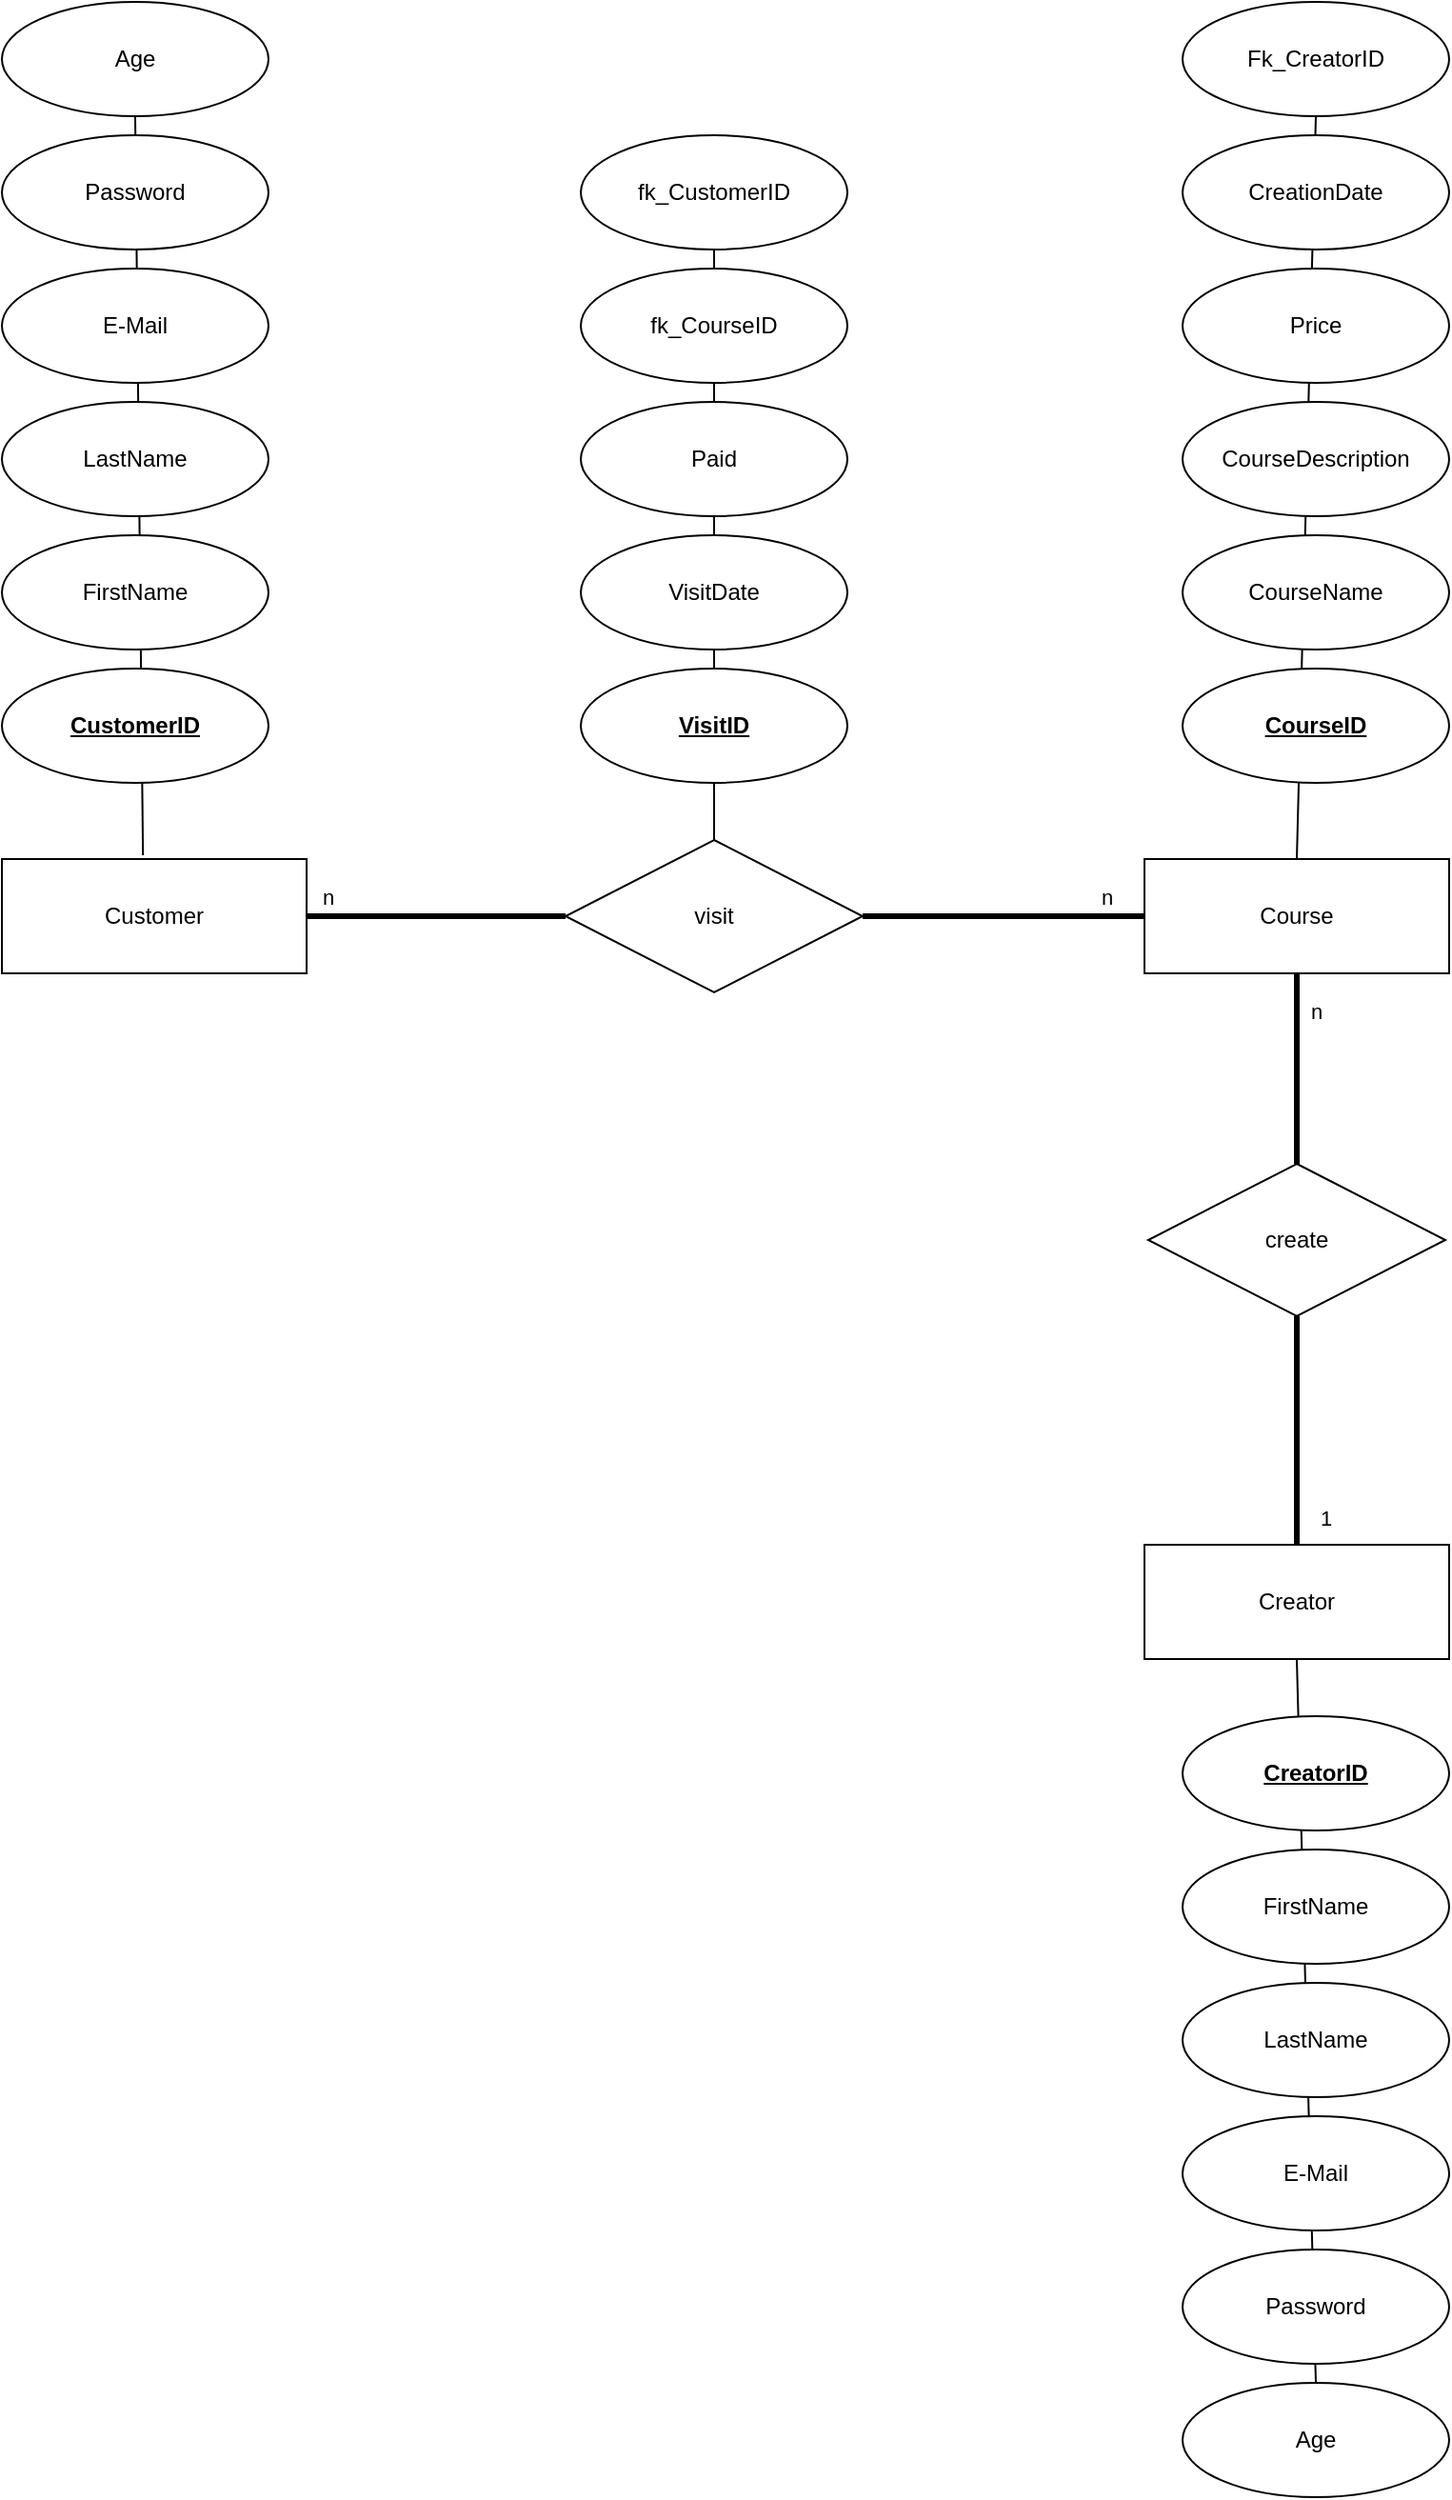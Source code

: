 <mxfile version="20.6.2" type="device" pages="2"><diagram id="PWI6l8nwS9105lXkauPy" name="ER-Diagramm"><mxGraphModel dx="1536" dy="2061" grid="1" gridSize="10" guides="1" tooltips="1" connect="1" arrows="1" fold="1" page="1" pageScale="1" pageWidth="827" pageHeight="1169" math="0" shadow="0"><root><mxCell id="0"/><mxCell id="1" parent="0"/><mxCell id="Kjw91XCCUvO9Yb36omwK-5" value="Customer" style="rounded=0;whiteSpace=wrap;html=1;" parent="1" vertex="1"><mxGeometry x="40" y="80" width="160" height="60" as="geometry"/></mxCell><mxCell id="Kjw91XCCUvO9Yb36omwK-6" value="Course" style="rounded=0;whiteSpace=wrap;html=1;" parent="1" vertex="1"><mxGeometry x="640" y="80" width="160" height="60" as="geometry"/></mxCell><mxCell id="Kjw91XCCUvO9Yb36omwK-9" value="visit" style="rhombus;whiteSpace=wrap;html=1;" parent="1" vertex="1"><mxGeometry x="336" y="70" width="156" height="80" as="geometry"/></mxCell><mxCell id="Kjw91XCCUvO9Yb36omwK-12" value="" style="endArrow=none;html=1;rounded=0;strokeColor=default;exitX=1;exitY=0.5;exitDx=0;exitDy=0;entryX=0;entryY=0.5;entryDx=0;entryDy=0;strokeWidth=3;" parent="1" source="Kjw91XCCUvO9Yb36omwK-5" target="Kjw91XCCUvO9Yb36omwK-9" edge="1"><mxGeometry width="50" height="50" relative="1" as="geometry"><mxPoint x="230" y="220" as="sourcePoint"/><mxPoint x="280" y="170" as="targetPoint"/></mxGeometry></mxCell><mxCell id="Kjw91XCCUvO9Yb36omwK-15" value="n" style="edgeLabel;html=1;align=center;verticalAlign=middle;resizable=0;points=[];" parent="Kjw91XCCUvO9Yb36omwK-12" vertex="1" connectable="0"><mxGeometry x="-0.26" y="-1" relative="1" as="geometry"><mxPoint x="-40" y="-11" as="offset"/></mxGeometry></mxCell><mxCell id="Kjw91XCCUvO9Yb36omwK-13" value="" style="endArrow=none;html=1;rounded=0;strokeColor=default;exitX=1;exitY=0.5;exitDx=0;exitDy=0;strokeWidth=3;" parent="1" source="Kjw91XCCUvO9Yb36omwK-9" target="Kjw91XCCUvO9Yb36omwK-6" edge="1"><mxGeometry width="50" height="50" relative="1" as="geometry"><mxPoint x="556" y="109.5" as="sourcePoint"/><mxPoint x="756" y="109.5" as="targetPoint"/></mxGeometry></mxCell><mxCell id="Kjw91XCCUvO9Yb36omwK-17" value="n" style="edgeLabel;html=1;align=center;verticalAlign=middle;resizable=0;points=[];" parent="Kjw91XCCUvO9Yb36omwK-13" vertex="1" connectable="0"><mxGeometry x="-0.167" y="-5" relative="1" as="geometry"><mxPoint x="66" y="-15" as="offset"/></mxGeometry></mxCell><mxCell id="Kjw91XCCUvO9Yb36omwK-18" value="Creator" style="rounded=0;whiteSpace=wrap;html=1;" parent="1" vertex="1"><mxGeometry x="640" y="440" width="160" height="60" as="geometry"/></mxCell><mxCell id="Kjw91XCCUvO9Yb36omwK-19" value="create" style="rhombus;whiteSpace=wrap;html=1;" parent="1" vertex="1"><mxGeometry x="642" y="240" width="156" height="80" as="geometry"/></mxCell><mxCell id="Kjw91XCCUvO9Yb36omwK-20" value="" style="endArrow=none;html=1;rounded=0;strokeColor=default;strokeWidth=3;entryX=0.5;entryY=1;entryDx=0;entryDy=0;exitX=0.5;exitY=0;exitDx=0;exitDy=0;" parent="1" source="Kjw91XCCUvO9Yb36omwK-19" target="Kjw91XCCUvO9Yb36omwK-6" edge="1"><mxGeometry width="50" height="50" relative="1" as="geometry"><mxPoint x="580" y="480" as="sourcePoint"/><mxPoint x="630" y="430" as="targetPoint"/></mxGeometry></mxCell><mxCell id="Kjw91XCCUvO9Yb36omwK-22" value="n" style="edgeLabel;html=1;align=center;verticalAlign=middle;resizable=0;points=[];" parent="Kjw91XCCUvO9Yb36omwK-20" vertex="1" connectable="0"><mxGeometry x="0.343" y="-3" relative="1" as="geometry"><mxPoint x="7" y="-13" as="offset"/></mxGeometry></mxCell><mxCell id="Kjw91XCCUvO9Yb36omwK-23" value="1" style="edgeLabel;html=1;align=center;verticalAlign=middle;resizable=0;points=[];" parent="1" vertex="1" connectable="0"><mxGeometry x="750" y="230" as="geometry"><mxPoint x="-15" y="196" as="offset"/></mxGeometry></mxCell><mxCell id="Kjw91XCCUvO9Yb36omwK-25" value="" style="endArrow=none;html=1;rounded=0;strokeColor=default;strokeWidth=3;entryX=0.5;entryY=1;entryDx=0;entryDy=0;exitX=0.5;exitY=0;exitDx=0;exitDy=0;" parent="1" source="Kjw91XCCUvO9Yb36omwK-18" target="Kjw91XCCUvO9Yb36omwK-19" edge="1"><mxGeometry width="50" height="50" relative="1" as="geometry"><mxPoint x="580" y="480" as="sourcePoint"/><mxPoint x="630" y="430" as="targetPoint"/></mxGeometry></mxCell><mxCell id="Kjw91XCCUvO9Yb36omwK-44" value="Age" style="ellipse;whiteSpace=wrap;html=1;" parent="1" vertex="1"><mxGeometry x="40" y="-370" width="140" height="60" as="geometry"/></mxCell><mxCell id="Kjw91XCCUvO9Yb36omwK-45" value="Age" style="ellipse;whiteSpace=wrap;html=1;" parent="1" vertex="1"><mxGeometry x="660" y="880" width="140" height="60" as="geometry"/></mxCell><mxCell id="Kjw91XCCUvO9Yb36omwK-51" value="Fk_CreatorID" style="ellipse;whiteSpace=wrap;html=1;" parent="1" vertex="1"><mxGeometry x="660" y="-370" width="140" height="60" as="geometry"/></mxCell><mxCell id="3KoEV8NAXA83KDfWRNDb-3" value="fk_CustomerID" style="ellipse;whiteSpace=wrap;html=1;" parent="1" vertex="1"><mxGeometry x="344" y="-300" width="140" height="60" as="geometry"/></mxCell><mxCell id="3KoEV8NAXA83KDfWRNDb-6" value="" style="endArrow=none;html=1;rounded=0;exitX=0.5;exitY=0;exitDx=0;exitDy=0;entryX=0.5;entryY=1;entryDx=0;entryDy=0;" parent="1" source="Kjw91XCCUvO9Yb36omwK-9" target="3KoEV8NAXA83KDfWRNDb-3" edge="1"><mxGeometry width="50" height="50" relative="1" as="geometry"><mxPoint x="310" y="80" as="sourcePoint"/><mxPoint x="360" y="30" as="targetPoint"/></mxGeometry></mxCell><mxCell id="3KoEV8NAXA83KDfWRNDb-2" value="fk_CourseID" style="ellipse;whiteSpace=wrap;html=1;" parent="1" vertex="1"><mxGeometry x="344" y="-230" width="140" height="60" as="geometry"/></mxCell><mxCell id="3KoEV8NAXA83KDfWRNDb-5" value="VisitDate" style="ellipse;whiteSpace=wrap;html=1;" parent="1" vertex="1"><mxGeometry x="344" y="-90" width="140" height="60" as="geometry"/></mxCell><mxCell id="3KoEV8NAXA83KDfWRNDb-4" value="&lt;b&gt;&lt;u&gt;VisitID&lt;/u&gt;&lt;/b&gt;" style="ellipse;whiteSpace=wrap;html=1;" parent="1" vertex="1"><mxGeometry x="344" y="-20" width="140" height="60" as="geometry"/></mxCell><mxCell id="3KoEV8NAXA83KDfWRNDb-7" value="" style="endArrow=none;html=1;rounded=0;exitX=0.463;exitY=-0.033;exitDx=0;exitDy=0;exitPerimeter=0;entryX=0.5;entryY=1;entryDx=0;entryDy=0;" parent="1" source="Kjw91XCCUvO9Yb36omwK-5" target="Kjw91XCCUvO9Yb36omwK-44" edge="1"><mxGeometry width="50" height="50" relative="1" as="geometry"><mxPoint x="90" y="110" as="sourcePoint"/><mxPoint x="140" y="60" as="targetPoint"/></mxGeometry></mxCell><mxCell id="Kjw91XCCUvO9Yb36omwK-34" value="FirstName" style="ellipse;whiteSpace=wrap;html=1;" parent="1" vertex="1"><mxGeometry x="40" y="-90" width="140" height="60" as="geometry"/></mxCell><mxCell id="Kjw91XCCUvO9Yb36omwK-35" value="LastName" style="ellipse;whiteSpace=wrap;html=1;" parent="1" vertex="1"><mxGeometry x="40" y="-160" width="140" height="60" as="geometry"/></mxCell><mxCell id="Kjw91XCCUvO9Yb36omwK-36" value="E-Mail" style="ellipse;whiteSpace=wrap;html=1;" parent="1" vertex="1"><mxGeometry x="40" y="-230" width="140" height="60" as="geometry"/></mxCell><mxCell id="Kjw91XCCUvO9Yb36omwK-37" value="Password" style="ellipse;whiteSpace=wrap;html=1;" parent="1" vertex="1"><mxGeometry x="40" y="-300" width="140" height="60" as="geometry"/></mxCell><mxCell id="Kjw91XCCUvO9Yb36omwK-47" value="&lt;b&gt;&lt;u&gt;CustomerID&lt;/u&gt;&lt;/b&gt;" style="ellipse;whiteSpace=wrap;html=1;" parent="1" vertex="1"><mxGeometry x="40" y="-20" width="140" height="60" as="geometry"/></mxCell><mxCell id="3KoEV8NAXA83KDfWRNDb-8" value="" style="endArrow=none;html=1;rounded=0;exitX=0.5;exitY=0;exitDx=0;exitDy=0;entryX=0.5;entryY=1;entryDx=0;entryDy=0;" parent="1" source="Kjw91XCCUvO9Yb36omwK-6" target="Kjw91XCCUvO9Yb36omwK-51" edge="1"><mxGeometry width="50" height="50" relative="1" as="geometry"><mxPoint x="570" y="30" as="sourcePoint"/><mxPoint x="620" y="-20" as="targetPoint"/></mxGeometry></mxCell><mxCell id="Kjw91XCCUvO9Yb36omwK-48" value="&lt;b&gt;&lt;u&gt;CourseID&lt;/u&gt;&lt;/b&gt;" style="ellipse;whiteSpace=wrap;html=1;" parent="1" vertex="1"><mxGeometry x="660" y="-20" width="140" height="60" as="geometry"/></mxCell><mxCell id="Kjw91XCCUvO9Yb36omwK-49" value="CourseDescription" style="ellipse;whiteSpace=wrap;html=1;" parent="1" vertex="1"><mxGeometry x="660" y="-160" width="140" height="60" as="geometry"/></mxCell><mxCell id="Kjw91XCCUvO9Yb36omwK-50" value="Price" style="ellipse;whiteSpace=wrap;html=1;" parent="1" vertex="1"><mxGeometry x="660" y="-230" width="140" height="60" as="geometry"/></mxCell><mxCell id="Kjw91XCCUvO9Yb36omwK-52" value="CreationDate" style="ellipse;whiteSpace=wrap;html=1;" parent="1" vertex="1"><mxGeometry x="660" y="-300" width="140" height="60" as="geometry"/></mxCell><mxCell id="Kjw91XCCUvO9Yb36omwK-53" value="CourseName" style="ellipse;whiteSpace=wrap;html=1;" parent="1" vertex="1"><mxGeometry x="660" y="-90" width="140" height="60" as="geometry"/></mxCell><mxCell id="3KoEV8NAXA83KDfWRNDb-9" value="" style="endArrow=none;html=1;rounded=0;entryX=0.5;entryY=1;entryDx=0;entryDy=0;exitX=0.5;exitY=0;exitDx=0;exitDy=0;" parent="1" source="Kjw91XCCUvO9Yb36omwK-45" target="Kjw91XCCUvO9Yb36omwK-18" edge="1"><mxGeometry width="50" height="50" relative="1" as="geometry"><mxPoint x="470" y="670" as="sourcePoint"/><mxPoint x="520" y="620" as="targetPoint"/></mxGeometry></mxCell><mxCell id="Kjw91XCCUvO9Yb36omwK-39" value="FirstName" style="ellipse;whiteSpace=wrap;html=1;" parent="1" vertex="1"><mxGeometry x="660" y="600" width="140" height="60" as="geometry"/></mxCell><mxCell id="Kjw91XCCUvO9Yb36omwK-40" value="LastName" style="ellipse;whiteSpace=wrap;html=1;" parent="1" vertex="1"><mxGeometry x="660" y="670" width="140" height="60" as="geometry"/></mxCell><mxCell id="Kjw91XCCUvO9Yb36omwK-41" value="E-Mail" style="ellipse;whiteSpace=wrap;html=1;" parent="1" vertex="1"><mxGeometry x="660" y="740" width="140" height="60" as="geometry"/></mxCell><mxCell id="Kjw91XCCUvO9Yb36omwK-42" value="Password" style="ellipse;whiteSpace=wrap;html=1;" parent="1" vertex="1"><mxGeometry x="660" y="810" width="140" height="60" as="geometry"/></mxCell><mxCell id="Kjw91XCCUvO9Yb36omwK-46" value="&lt;b&gt;&lt;u&gt;CreatorID&lt;/u&gt;&lt;/b&gt;" style="ellipse;whiteSpace=wrap;html=1;" parent="1" vertex="1"><mxGeometry x="660" y="530" width="140" height="60" as="geometry"/></mxCell><mxCell id="3KoEV8NAXA83KDfWRNDb-10" value="Paid" style="ellipse;whiteSpace=wrap;html=1;" parent="1" vertex="1"><mxGeometry x="344" y="-160" width="140" height="60" as="geometry"/></mxCell></root></mxGraphModel></diagram><diagram id="LmOpl-kvT_N9RdxVqIr7" name="Relationales Modell"><mxGraphModel dx="1886" dy="615" grid="1" gridSize="10" guides="1" tooltips="1" connect="1" arrows="1" fold="1" page="1" pageScale="1" pageWidth="827" pageHeight="1169" math="0" shadow="0"><root><mxCell id="0"/><mxCell id="1" parent="0"/><mxCell id="yZ5TqkrRYs9WD2I-LCAN-7" value="Relationales Modell" style="shape=umlFrame;whiteSpace=wrap;html=1;width=120;height=30;boundedLbl=1;verticalAlign=middle;align=left;spacingLeft=5;strokeColor=default;fillColor=default;" parent="1" vertex="1"><mxGeometry x="-810" y="40" width="760" height="590" as="geometry"/></mxCell><mxCell id="snrtpt3IMcDIIKQy2so1-47" value="Course" style="shape=table;startSize=30;container=1;collapsible=1;childLayout=tableLayout;fixedRows=1;rowLines=0;fontStyle=1;align=center;resizeLast=1;strokeColor=default;fillColor=default;" parent="1" vertex="1"><mxGeometry x="-775" y="80" width="270" height="210" as="geometry"><mxRectangle x="-730" y="80" width="80" height="30" as="alternateBounds"/></mxGeometry></mxCell><mxCell id="snrtpt3IMcDIIKQy2so1-48" value="" style="shape=tableRow;horizontal=0;startSize=0;swimlaneHead=0;swimlaneBody=0;fillColor=none;collapsible=0;dropTarget=0;points=[[0,0.5],[1,0.5]];portConstraint=eastwest;top=0;left=0;right=0;bottom=1;strokeColor=default;" parent="snrtpt3IMcDIIKQy2so1-47" vertex="1"><mxGeometry y="30" width="270" height="30" as="geometry"/></mxCell><mxCell id="snrtpt3IMcDIIKQy2so1-49" value="PK" style="shape=partialRectangle;connectable=0;fillColor=none;top=0;left=0;bottom=0;right=0;fontStyle=1;overflow=hidden;strokeColor=default;" parent="snrtpt3IMcDIIKQy2so1-48" vertex="1"><mxGeometry width="30" height="30" as="geometry"><mxRectangle width="30" height="30" as="alternateBounds"/></mxGeometry></mxCell><mxCell id="snrtpt3IMcDIIKQy2so1-50" value="CourseID (int, NOT NULL)" style="shape=partialRectangle;connectable=0;fillColor=none;top=0;left=0;bottom=0;right=0;align=left;spacingLeft=6;fontStyle=5;overflow=hidden;strokeColor=default;" parent="snrtpt3IMcDIIKQy2so1-48" vertex="1"><mxGeometry x="30" width="240" height="30" as="geometry"><mxRectangle width="240" height="30" as="alternateBounds"/></mxGeometry></mxCell><mxCell id="snrtpt3IMcDIIKQy2so1-51" value="" style="shape=tableRow;horizontal=0;startSize=0;swimlaneHead=0;swimlaneBody=0;fillColor=none;collapsible=0;dropTarget=0;points=[[0,0.5],[1,0.5]];portConstraint=eastwest;top=0;left=0;right=0;bottom=0;strokeColor=default;" parent="snrtpt3IMcDIIKQy2so1-47" vertex="1"><mxGeometry y="60" width="270" height="30" as="geometry"/></mxCell><mxCell id="snrtpt3IMcDIIKQy2so1-52" value="" style="shape=partialRectangle;connectable=0;fillColor=none;top=0;left=0;bottom=0;right=0;editable=1;overflow=hidden;strokeColor=default;" parent="snrtpt3IMcDIIKQy2so1-51" vertex="1"><mxGeometry width="30" height="30" as="geometry"><mxRectangle width="30" height="30" as="alternateBounds"/></mxGeometry></mxCell><mxCell id="snrtpt3IMcDIIKQy2so1-53" value="CourseName (varchar(50), NULL)" style="shape=partialRectangle;connectable=0;fillColor=none;top=0;left=0;bottom=0;right=0;align=left;spacingLeft=6;overflow=hidden;strokeColor=default;" parent="snrtpt3IMcDIIKQy2so1-51" vertex="1"><mxGeometry x="30" width="240" height="30" as="geometry"><mxRectangle width="240" height="30" as="alternateBounds"/></mxGeometry></mxCell><mxCell id="snrtpt3IMcDIIKQy2so1-54" value="" style="shape=tableRow;horizontal=0;startSize=0;swimlaneHead=0;swimlaneBody=0;fillColor=none;collapsible=0;dropTarget=0;points=[[0,0.5],[1,0.5]];portConstraint=eastwest;top=0;left=0;right=0;bottom=0;strokeColor=default;" parent="snrtpt3IMcDIIKQy2so1-47" vertex="1"><mxGeometry y="90" width="270" height="30" as="geometry"/></mxCell><mxCell id="snrtpt3IMcDIIKQy2so1-55" value="" style="shape=partialRectangle;connectable=0;fillColor=none;top=0;left=0;bottom=0;right=0;editable=1;overflow=hidden;strokeColor=default;" parent="snrtpt3IMcDIIKQy2so1-54" vertex="1"><mxGeometry width="30" height="30" as="geometry"><mxRectangle width="30" height="30" as="alternateBounds"/></mxGeometry></mxCell><mxCell id="snrtpt3IMcDIIKQy2so1-56" value="CourseDescription (varchar(255), NULL)" style="shape=partialRectangle;connectable=0;fillColor=none;top=0;left=0;bottom=0;right=0;align=left;spacingLeft=6;overflow=hidden;strokeColor=default;" parent="snrtpt3IMcDIIKQy2so1-54" vertex="1"><mxGeometry x="30" width="240" height="30" as="geometry"><mxRectangle width="240" height="30" as="alternateBounds"/></mxGeometry></mxCell><mxCell id="snrtpt3IMcDIIKQy2so1-57" value="" style="shape=tableRow;horizontal=0;startSize=0;swimlaneHead=0;swimlaneBody=0;fillColor=none;collapsible=0;dropTarget=0;points=[[0,0.5],[1,0.5]];portConstraint=eastwest;top=0;left=0;right=0;bottom=0;strokeColor=default;" parent="snrtpt3IMcDIIKQy2so1-47" vertex="1"><mxGeometry y="120" width="270" height="30" as="geometry"/></mxCell><mxCell id="snrtpt3IMcDIIKQy2so1-58" value="" style="shape=partialRectangle;connectable=0;fillColor=none;top=0;left=0;bottom=0;right=0;editable=1;overflow=hidden;strokeColor=default;" parent="snrtpt3IMcDIIKQy2so1-57" vertex="1"><mxGeometry width="30" height="30" as="geometry"><mxRectangle width="30" height="30" as="alternateBounds"/></mxGeometry></mxCell><mxCell id="snrtpt3IMcDIIKQy2so1-59" value="Price (float, NULL)" style="shape=partialRectangle;connectable=0;fillColor=none;top=0;left=0;bottom=0;right=0;align=left;spacingLeft=6;overflow=hidden;strokeColor=default;" parent="snrtpt3IMcDIIKQy2so1-57" vertex="1"><mxGeometry x="30" width="240" height="30" as="geometry"><mxRectangle width="240" height="30" as="alternateBounds"/></mxGeometry></mxCell><mxCell id="snrtpt3IMcDIIKQy2so1-74" value="" style="shape=tableRow;horizontal=0;startSize=0;swimlaneHead=0;swimlaneBody=0;fillColor=none;collapsible=0;dropTarget=0;points=[[0,0.5],[1,0.5]];portConstraint=eastwest;top=0;left=0;right=0;bottom=0;strokeColor=default;" parent="1" vertex="1"><mxGeometry x="-730" y="260" width="180" height="30" as="geometry"/></mxCell><mxCell id="snrtpt3IMcDIIKQy2so1-75" value="" style="shape=partialRectangle;connectable=0;fillColor=none;top=0;left=0;bottom=0;right=0;editable=1;overflow=hidden;strokeColor=default;" parent="snrtpt3IMcDIIKQy2so1-74" vertex="1"><mxGeometry width="30" height="30" as="geometry"><mxRectangle width="30" height="30" as="alternateBounds"/></mxGeometry></mxCell><mxCell id="snrtpt3IMcDIIKQy2so1-77" value="" style="shape=partialRectangle;connectable=0;fillColor=none;top=0;left=0;bottom=0;right=0;editable=1;overflow=hidden;strokeColor=default;" parent="1" vertex="1"><mxGeometry x="-730" y="230" width="30" height="30" as="geometry"><mxRectangle width="30" height="30" as="alternateBounds"/></mxGeometry></mxCell><mxCell id="Qnpkl6twRVcwVat_rr_z-1" value="CreationDate (datetime, NULL)" style="shape=partialRectangle;fillColor=none;align=left;verticalAlign=middle;strokeColor=none;spacingLeft=34;rotatable=0;points=[[0,0.5],[1,0.5]];portConstraint=eastwest;dropTarget=0;" parent="1" vertex="1"><mxGeometry x="-775" y="230" width="90" height="30" as="geometry"/></mxCell><mxCell id="Qnpkl6twRVcwVat_rr_z-2" value="" style="shape=partialRectangle;top=0;left=0;bottom=0;fillColor=none;stokeWidth=1;align=left;verticalAlign=middle;spacingLeft=4;spacingRight=4;overflow=hidden;rotatable=0;points=[];portConstraint=eastwest;part=1;strokeColor=default;" parent="Qnpkl6twRVcwVat_rr_z-1" vertex="1" connectable="0"><mxGeometry width="30.0" height="30" as="geometry"/></mxCell><mxCell id="Qnpkl6twRVcwVat_rr_z-5" value="" style="shape=table;startSize=0;container=1;collapsible=1;childLayout=tableLayout;fixedRows=1;rowLines=0;fontStyle=0;align=center;resizeLast=1;strokeColor=default;fillColor=none;collapsible=0;swimlaneLine=0;columnLines=1;" parent="1" vertex="1"><mxGeometry x="-775" y="260" width="270" height="30" as="geometry"/></mxCell><mxCell id="Qnpkl6twRVcwVat_rr_z-6" value="" style="shape=tableRow;horizontal=0;startSize=0;swimlaneHead=0;swimlaneBody=0;fillColor=none;collapsible=0;dropTarget=0;points=[[0,0.5],[1,0.5]];portConstraint=eastwest;top=0;left=0;right=0;bottom=0;strokeColor=default;" parent="Qnpkl6twRVcwVat_rr_z-5" vertex="1"><mxGeometry width="270" height="30" as="geometry"/></mxCell><mxCell id="Qnpkl6twRVcwVat_rr_z-7" value="FK" style="shape=partialRectangle;connectable=0;fillColor=none;top=0;left=0;bottom=0;right=0;fontStyle=0;overflow=hidden;strokeColor=default;" parent="Qnpkl6twRVcwVat_rr_z-6" vertex="1"><mxGeometry width="30" height="30" as="geometry"><mxRectangle width="30" height="30" as="alternateBounds"/></mxGeometry></mxCell><mxCell id="Qnpkl6twRVcwVat_rr_z-8" value="fk_CreatorID (int, NULL)" style="shape=partialRectangle;connectable=0;fillColor=none;top=0;left=0;bottom=0;right=0;align=left;spacingLeft=6;fontStyle=0;overflow=hidden;strokeColor=default;" parent="Qnpkl6twRVcwVat_rr_z-6" vertex="1"><mxGeometry x="30" width="240" height="30" as="geometry"><mxRectangle width="240" height="30" as="alternateBounds"/></mxGeometry></mxCell><mxCell id="YR5gLF77BxYM4J3xci3C-1" value="Creator" style="shape=table;startSize=30;container=1;collapsible=1;childLayout=tableLayout;fixedRows=1;rowLines=0;fontStyle=1;align=center;resizeLast=1;strokeColor=default;fillColor=default;" parent="1" vertex="1"><mxGeometry x="-380" y="80" width="290" height="210" as="geometry"><mxRectangle x="-730" y="80" width="80" height="30" as="alternateBounds"/></mxGeometry></mxCell><mxCell id="YR5gLF77BxYM4J3xci3C-2" value="" style="shape=tableRow;horizontal=0;startSize=0;swimlaneHead=0;swimlaneBody=0;fillColor=none;collapsible=0;dropTarget=0;points=[[0,0.5],[1,0.5]];portConstraint=eastwest;top=0;left=0;right=0;bottom=1;strokeColor=default;" parent="YR5gLF77BxYM4J3xci3C-1" vertex="1"><mxGeometry y="30" width="290" height="30" as="geometry"/></mxCell><mxCell id="YR5gLF77BxYM4J3xci3C-3" value="PK" style="shape=partialRectangle;connectable=0;fillColor=none;top=0;left=0;bottom=0;right=0;fontStyle=1;overflow=hidden;strokeColor=default;" parent="YR5gLF77BxYM4J3xci3C-2" vertex="1"><mxGeometry width="30" height="30" as="geometry"><mxRectangle width="30" height="30" as="alternateBounds"/></mxGeometry></mxCell><mxCell id="YR5gLF77BxYM4J3xci3C-4" value="CreatorID (int, NOT NULL)" style="shape=partialRectangle;connectable=0;fillColor=none;top=0;left=0;bottom=0;right=0;align=left;spacingLeft=6;fontStyle=5;overflow=hidden;strokeColor=default;" parent="YR5gLF77BxYM4J3xci3C-2" vertex="1"><mxGeometry x="30" width="260" height="30" as="geometry"><mxRectangle width="260" height="30" as="alternateBounds"/></mxGeometry></mxCell><mxCell id="YR5gLF77BxYM4J3xci3C-5" value="" style="shape=tableRow;horizontal=0;startSize=0;swimlaneHead=0;swimlaneBody=0;fillColor=none;collapsible=0;dropTarget=0;points=[[0,0.5],[1,0.5]];portConstraint=eastwest;top=0;left=0;right=0;bottom=0;strokeColor=default;" parent="YR5gLF77BxYM4J3xci3C-1" vertex="1"><mxGeometry y="60" width="290" height="30" as="geometry"/></mxCell><mxCell id="YR5gLF77BxYM4J3xci3C-6" value="" style="shape=partialRectangle;connectable=0;fillColor=none;top=0;left=0;bottom=0;right=0;editable=1;overflow=hidden;strokeColor=default;" parent="YR5gLF77BxYM4J3xci3C-5" vertex="1"><mxGeometry width="30" height="30" as="geometry"><mxRectangle width="30" height="30" as="alternateBounds"/></mxGeometry></mxCell><mxCell id="YR5gLF77BxYM4J3xci3C-7" value="FirstName (varchar(25), NULL)" style="shape=partialRectangle;connectable=0;fillColor=none;top=0;left=0;bottom=0;right=0;align=left;spacingLeft=6;overflow=hidden;strokeColor=default;" parent="YR5gLF77BxYM4J3xci3C-5" vertex="1"><mxGeometry x="30" width="260" height="30" as="geometry"><mxRectangle width="260" height="30" as="alternateBounds"/></mxGeometry></mxCell><mxCell id="YR5gLF77BxYM4J3xci3C-8" value="" style="shape=tableRow;horizontal=0;startSize=0;swimlaneHead=0;swimlaneBody=0;fillColor=none;collapsible=0;dropTarget=0;points=[[0,0.5],[1,0.5]];portConstraint=eastwest;top=0;left=0;right=0;bottom=0;strokeColor=default;" parent="YR5gLF77BxYM4J3xci3C-1" vertex="1"><mxGeometry y="90" width="290" height="30" as="geometry"/></mxCell><mxCell id="YR5gLF77BxYM4J3xci3C-9" value="" style="shape=partialRectangle;connectable=0;fillColor=none;top=0;left=0;bottom=0;right=0;editable=1;overflow=hidden;strokeColor=default;" parent="YR5gLF77BxYM4J3xci3C-8" vertex="1"><mxGeometry width="30" height="30" as="geometry"><mxRectangle width="30" height="30" as="alternateBounds"/></mxGeometry></mxCell><mxCell id="YR5gLF77BxYM4J3xci3C-10" value="LastName (varchar(25), NULL)" style="shape=partialRectangle;connectable=0;fillColor=none;top=0;left=0;bottom=0;right=0;align=left;spacingLeft=6;overflow=hidden;strokeColor=default;" parent="YR5gLF77BxYM4J3xci3C-8" vertex="1"><mxGeometry x="30" width="260" height="30" as="geometry"><mxRectangle width="260" height="30" as="alternateBounds"/></mxGeometry></mxCell><mxCell id="YR5gLF77BxYM4J3xci3C-11" value="" style="shape=tableRow;horizontal=0;startSize=0;swimlaneHead=0;swimlaneBody=0;fillColor=none;collapsible=0;dropTarget=0;points=[[0,0.5],[1,0.5]];portConstraint=eastwest;top=0;left=0;right=0;bottom=0;strokeColor=default;" parent="YR5gLF77BxYM4J3xci3C-1" vertex="1"><mxGeometry y="120" width="290" height="30" as="geometry"/></mxCell><mxCell id="YR5gLF77BxYM4J3xci3C-12" value="" style="shape=partialRectangle;connectable=0;fillColor=none;top=0;left=0;bottom=0;right=0;editable=1;overflow=hidden;strokeColor=default;" parent="YR5gLF77BxYM4J3xci3C-11" vertex="1"><mxGeometry width="30" height="30" as="geometry"><mxRectangle width="30" height="30" as="alternateBounds"/></mxGeometry></mxCell><mxCell id="YR5gLF77BxYM4J3xci3C-13" value="Email (varchar(50), NULL)" style="shape=partialRectangle;connectable=0;fillColor=none;top=0;left=0;bottom=0;right=0;align=left;spacingLeft=6;overflow=hidden;strokeColor=default;" parent="YR5gLF77BxYM4J3xci3C-11" vertex="1"><mxGeometry x="30" width="260" height="30" as="geometry"><mxRectangle width="260" height="30" as="alternateBounds"/></mxGeometry></mxCell><mxCell id="GFZ3tYbirJWD5payQWb1-1" value="Password (varchar(50), NULL)" style="shape=partialRectangle;fillColor=none;align=left;verticalAlign=middle;strokeColor=none;spacingLeft=34;rotatable=0;points=[[0,0.5],[1,0.5]];portConstraint=eastwest;dropTarget=0;" parent="1" vertex="1"><mxGeometry x="-380" y="230" width="90" height="30" as="geometry"/></mxCell><mxCell id="GFZ3tYbirJWD5payQWb1-2" value="" style="shape=partialRectangle;top=0;left=0;bottom=0;fillColor=none;stokeWidth=1;align=left;verticalAlign=middle;spacingLeft=4;spacingRight=4;overflow=hidden;rotatable=0;points=[];portConstraint=eastwest;part=1;strokeColor=default;" parent="GFZ3tYbirJWD5payQWb1-1" vertex="1" connectable="0"><mxGeometry width="30" height="30" as="geometry"/></mxCell><mxCell id="Y-IvE-axqpg288RgTRA3-1" value="Age (int, NULL)" style="shape=partialRectangle;fillColor=none;align=left;verticalAlign=middle;strokeColor=none;spacingLeft=34;rotatable=0;points=[[0,0.5],[1,0.5]];portConstraint=eastwest;dropTarget=0;snapToPoint=1;" parent="1" vertex="1"><mxGeometry x="-380" y="260" width="90" height="30" as="geometry"/></mxCell><mxCell id="Y-IvE-axqpg288RgTRA3-2" value="" style="shape=partialRectangle;top=0;left=0;bottom=0;fillColor=none;stokeWidth=1;align=left;verticalAlign=middle;spacingLeft=4;spacingRight=4;overflow=hidden;rotatable=0;points=[];portConstraint=eastwest;part=1;strokeColor=default;" parent="Y-IvE-axqpg288RgTRA3-1" vertex="1" connectable="0"><mxGeometry width="30" height="30" as="geometry"/></mxCell><mxCell id="3OAGmJBb3a5V6dzdArFL-1" value="Customer" style="shape=table;startSize=30;container=1;collapsible=1;childLayout=tableLayout;fixedRows=1;rowLines=0;fontStyle=1;align=center;resizeLast=1;strokeColor=default;fillColor=default;" parent="1" vertex="1"><mxGeometry x="-380" y="390" width="290" height="210" as="geometry"><mxRectangle x="-730" y="80" width="80" height="30" as="alternateBounds"/></mxGeometry></mxCell><mxCell id="3OAGmJBb3a5V6dzdArFL-2" value="" style="shape=tableRow;horizontal=0;startSize=0;swimlaneHead=0;swimlaneBody=0;fillColor=none;collapsible=0;dropTarget=0;points=[[0,0.5],[1,0.5]];portConstraint=eastwest;top=0;left=0;right=0;bottom=1;strokeColor=default;" parent="3OAGmJBb3a5V6dzdArFL-1" vertex="1"><mxGeometry y="30" width="290" height="30" as="geometry"/></mxCell><mxCell id="3OAGmJBb3a5V6dzdArFL-3" value="PK" style="shape=partialRectangle;connectable=0;fillColor=none;top=0;left=0;bottom=0;right=0;fontStyle=1;overflow=hidden;strokeColor=default;" parent="3OAGmJBb3a5V6dzdArFL-2" vertex="1"><mxGeometry width="30" height="30" as="geometry"><mxRectangle width="30" height="30" as="alternateBounds"/></mxGeometry></mxCell><mxCell id="3OAGmJBb3a5V6dzdArFL-4" value="CustomerID (int, NOT NULL)" style="shape=partialRectangle;connectable=0;fillColor=none;top=0;left=0;bottom=0;right=0;align=left;spacingLeft=6;fontStyle=5;overflow=hidden;strokeColor=default;" parent="3OAGmJBb3a5V6dzdArFL-2" vertex="1"><mxGeometry x="30" width="260" height="30" as="geometry"><mxRectangle width="260" height="30" as="alternateBounds"/></mxGeometry></mxCell><mxCell id="3OAGmJBb3a5V6dzdArFL-5" value="" style="shape=tableRow;horizontal=0;startSize=0;swimlaneHead=0;swimlaneBody=0;fillColor=none;collapsible=0;dropTarget=0;points=[[0,0.5],[1,0.5]];portConstraint=eastwest;top=0;left=0;right=0;bottom=0;strokeColor=default;" parent="3OAGmJBb3a5V6dzdArFL-1" vertex="1"><mxGeometry y="60" width="290" height="30" as="geometry"/></mxCell><mxCell id="3OAGmJBb3a5V6dzdArFL-6" value="" style="shape=partialRectangle;connectable=0;fillColor=none;top=0;left=0;bottom=0;right=0;editable=1;overflow=hidden;strokeColor=default;" parent="3OAGmJBb3a5V6dzdArFL-5" vertex="1"><mxGeometry width="30" height="30" as="geometry"><mxRectangle width="30" height="30" as="alternateBounds"/></mxGeometry></mxCell><mxCell id="3OAGmJBb3a5V6dzdArFL-7" value="FirstName (varchar(25), NULL)" style="shape=partialRectangle;connectable=0;fillColor=none;top=0;left=0;bottom=0;right=0;align=left;spacingLeft=6;overflow=hidden;strokeColor=default;" parent="3OAGmJBb3a5V6dzdArFL-5" vertex="1"><mxGeometry x="30" width="260" height="30" as="geometry"><mxRectangle width="260" height="30" as="alternateBounds"/></mxGeometry></mxCell><mxCell id="3OAGmJBb3a5V6dzdArFL-8" value="" style="shape=tableRow;horizontal=0;startSize=0;swimlaneHead=0;swimlaneBody=0;fillColor=none;collapsible=0;dropTarget=0;points=[[0,0.5],[1,0.5]];portConstraint=eastwest;top=0;left=0;right=0;bottom=0;strokeColor=default;" parent="3OAGmJBb3a5V6dzdArFL-1" vertex="1"><mxGeometry y="90" width="290" height="30" as="geometry"/></mxCell><mxCell id="3OAGmJBb3a5V6dzdArFL-9" value="" style="shape=partialRectangle;connectable=0;fillColor=none;top=0;left=0;bottom=0;right=0;editable=1;overflow=hidden;strokeColor=default;" parent="3OAGmJBb3a5V6dzdArFL-8" vertex="1"><mxGeometry width="30" height="30" as="geometry"><mxRectangle width="30" height="30" as="alternateBounds"/></mxGeometry></mxCell><mxCell id="3OAGmJBb3a5V6dzdArFL-10" value="LastName (varchar(25), NULL)" style="shape=partialRectangle;connectable=0;fillColor=none;top=0;left=0;bottom=0;right=0;align=left;spacingLeft=6;overflow=hidden;strokeColor=default;" parent="3OAGmJBb3a5V6dzdArFL-8" vertex="1"><mxGeometry x="30" width="260" height="30" as="geometry"><mxRectangle width="260" height="30" as="alternateBounds"/></mxGeometry></mxCell><mxCell id="3OAGmJBb3a5V6dzdArFL-11" value="" style="shape=tableRow;horizontal=0;startSize=0;swimlaneHead=0;swimlaneBody=0;fillColor=none;collapsible=0;dropTarget=0;points=[[0,0.5],[1,0.5]];portConstraint=eastwest;top=0;left=0;right=0;bottom=0;strokeColor=default;" parent="3OAGmJBb3a5V6dzdArFL-1" vertex="1"><mxGeometry y="120" width="290" height="30" as="geometry"/></mxCell><mxCell id="3OAGmJBb3a5V6dzdArFL-12" value="" style="shape=partialRectangle;connectable=0;fillColor=none;top=0;left=0;bottom=0;right=0;editable=1;overflow=hidden;strokeColor=default;" parent="3OAGmJBb3a5V6dzdArFL-11" vertex="1"><mxGeometry width="30" height="30" as="geometry"><mxRectangle width="30" height="30" as="alternateBounds"/></mxGeometry></mxCell><mxCell id="3OAGmJBb3a5V6dzdArFL-13" value="Email (varchar(50), NULL)" style="shape=partialRectangle;connectable=0;fillColor=none;top=0;left=0;bottom=0;right=0;align=left;spacingLeft=6;overflow=hidden;strokeColor=default;" parent="3OAGmJBb3a5V6dzdArFL-11" vertex="1"><mxGeometry x="30" width="260" height="30" as="geometry"><mxRectangle width="260" height="30" as="alternateBounds"/></mxGeometry></mxCell><mxCell id="3OAGmJBb3a5V6dzdArFL-14" value="Password (varchar(50), NULL)" style="shape=partialRectangle;fillColor=none;align=left;verticalAlign=middle;strokeColor=none;spacingLeft=34;rotatable=0;points=[[0,0.5],[1,0.5]];portConstraint=eastwest;dropTarget=0;" parent="1" vertex="1"><mxGeometry x="-380" y="540" width="90" height="30" as="geometry"/></mxCell><mxCell id="3OAGmJBb3a5V6dzdArFL-15" value="" style="shape=partialRectangle;top=0;left=0;bottom=0;fillColor=none;stokeWidth=1;align=left;verticalAlign=middle;spacingLeft=4;spacingRight=4;overflow=hidden;rotatable=0;points=[];portConstraint=eastwest;part=1;strokeColor=default;" parent="3OAGmJBb3a5V6dzdArFL-14" vertex="1" connectable="0"><mxGeometry width="30" height="30" as="geometry"/></mxCell><mxCell id="3OAGmJBb3a5V6dzdArFL-16" value="Age (int, NULL)" style="shape=partialRectangle;fillColor=none;align=left;verticalAlign=middle;strokeColor=none;spacingLeft=34;rotatable=0;points=[[0,0.5],[1,0.5]];portConstraint=eastwest;dropTarget=0;snapToPoint=1;" parent="1" vertex="1"><mxGeometry x="-380" y="569" width="90" height="30" as="geometry"/></mxCell><mxCell id="3OAGmJBb3a5V6dzdArFL-17" value="" style="shape=partialRectangle;top=0;left=0;bottom=0;fillColor=none;stokeWidth=1;align=left;verticalAlign=middle;spacingLeft=4;spacingRight=4;overflow=hidden;rotatable=0;points=[];portConstraint=eastwest;part=1;strokeColor=default;" parent="3OAGmJBb3a5V6dzdArFL-16" vertex="1" connectable="0"><mxGeometry width="30" height="30" as="geometry"/></mxCell><mxCell id="3OAGmJBb3a5V6dzdArFL-18" value="Visit" style="shape=table;startSize=30;container=1;collapsible=1;childLayout=tableLayout;fixedRows=1;rowLines=0;fontStyle=1;align=center;resizeLast=1;strokeColor=default;fillColor=default;" parent="1" vertex="1"><mxGeometry x="-775" y="419" width="270" height="180" as="geometry"><mxRectangle x="-730" y="80" width="80" height="30" as="alternateBounds"/></mxGeometry></mxCell><mxCell id="3OAGmJBb3a5V6dzdArFL-19" value="" style="shape=tableRow;horizontal=0;startSize=0;swimlaneHead=0;swimlaneBody=0;fillColor=none;collapsible=0;dropTarget=0;points=[[0,0.5],[1,0.5]];portConstraint=eastwest;top=0;left=0;right=0;bottom=1;strokeColor=default;" parent="3OAGmJBb3a5V6dzdArFL-18" vertex="1"><mxGeometry y="30" width="270" height="30" as="geometry"/></mxCell><mxCell id="3OAGmJBb3a5V6dzdArFL-20" value="PK" style="shape=partialRectangle;connectable=0;fillColor=none;top=0;left=0;bottom=0;right=0;fontStyle=1;overflow=hidden;strokeColor=default;" parent="3OAGmJBb3a5V6dzdArFL-19" vertex="1"><mxGeometry width="30" height="30" as="geometry"><mxRectangle width="30" height="30" as="alternateBounds"/></mxGeometry></mxCell><mxCell id="3OAGmJBb3a5V6dzdArFL-21" value="VisitID (int, NOT NULL)" style="shape=partialRectangle;connectable=0;fillColor=none;top=0;left=0;bottom=0;right=0;align=left;spacingLeft=6;fontStyle=5;overflow=hidden;strokeColor=default;" parent="3OAGmJBb3a5V6dzdArFL-19" vertex="1"><mxGeometry x="30" width="240" height="30" as="geometry"><mxRectangle width="240" height="30" as="alternateBounds"/></mxGeometry></mxCell><mxCell id="3OAGmJBb3a5V6dzdArFL-22" value="" style="shape=tableRow;horizontal=0;startSize=0;swimlaneHead=0;swimlaneBody=0;fillColor=none;collapsible=0;dropTarget=0;points=[[0,0.5],[1,0.5]];portConstraint=eastwest;top=0;left=0;right=0;bottom=0;strokeColor=default;" parent="3OAGmJBb3a5V6dzdArFL-18" vertex="1"><mxGeometry y="60" width="270" height="30" as="geometry"/></mxCell><mxCell id="3OAGmJBb3a5V6dzdArFL-23" value="" style="shape=partialRectangle;connectable=0;fillColor=none;top=0;left=0;bottom=0;right=0;editable=1;overflow=hidden;strokeColor=default;" parent="3OAGmJBb3a5V6dzdArFL-22" vertex="1"><mxGeometry width="30" height="30" as="geometry"><mxRectangle width="30" height="30" as="alternateBounds"/></mxGeometry></mxCell><mxCell id="3OAGmJBb3a5V6dzdArFL-24" value="VisitDate (datetime, NULL)" style="shape=partialRectangle;connectable=0;fillColor=none;top=0;left=0;bottom=0;right=0;align=left;spacingLeft=6;overflow=hidden;strokeColor=default;" parent="3OAGmJBb3a5V6dzdArFL-22" vertex="1"><mxGeometry x="30" width="240" height="30" as="geometry"><mxRectangle width="240" height="30" as="alternateBounds"/></mxGeometry></mxCell><mxCell id="3OAGmJBb3a5V6dzdArFL-25" value="" style="shape=tableRow;horizontal=0;startSize=0;swimlaneHead=0;swimlaneBody=0;fillColor=none;collapsible=0;dropTarget=0;points=[[0,0.5],[1,0.5]];portConstraint=eastwest;top=0;left=0;right=0;bottom=0;strokeColor=default;" parent="3OAGmJBb3a5V6dzdArFL-18" vertex="1"><mxGeometry y="90" width="270" height="30" as="geometry"/></mxCell><mxCell id="3OAGmJBb3a5V6dzdArFL-26" value="" style="shape=partialRectangle;connectable=0;fillColor=none;top=0;left=0;bottom=0;right=0;editable=1;overflow=hidden;strokeColor=default;" parent="3OAGmJBb3a5V6dzdArFL-25" vertex="1"><mxGeometry width="30" height="30" as="geometry"><mxRectangle width="30" height="30" as="alternateBounds"/></mxGeometry></mxCell><mxCell id="3OAGmJBb3a5V6dzdArFL-27" value="Paid (bit, NOT NULL)" style="shape=partialRectangle;connectable=0;fillColor=none;top=0;left=0;bottom=0;right=0;align=left;spacingLeft=6;overflow=hidden;strokeColor=default;" parent="3OAGmJBb3a5V6dzdArFL-25" vertex="1"><mxGeometry x="30" width="240" height="30" as="geometry"><mxRectangle width="240" height="30" as="alternateBounds"/></mxGeometry></mxCell><mxCell id="3OAGmJBb3a5V6dzdArFL-28" value="" style="shape=tableRow;horizontal=0;startSize=0;swimlaneHead=0;swimlaneBody=0;fillColor=none;collapsible=0;dropTarget=0;points=[[0,0.5],[1,0.5]];portConstraint=eastwest;top=0;left=0;right=0;bottom=0;strokeColor=default;" parent="3OAGmJBb3a5V6dzdArFL-18" vertex="1"><mxGeometry y="120" width="270" height="30" as="geometry"/></mxCell><mxCell id="3OAGmJBb3a5V6dzdArFL-29" value="" style="shape=partialRectangle;connectable=0;fillColor=none;top=0;left=0;bottom=0;right=0;editable=1;overflow=hidden;strokeColor=default;" parent="3OAGmJBb3a5V6dzdArFL-28" vertex="1"><mxGeometry width="30" height="30" as="geometry"><mxRectangle width="30" height="30" as="alternateBounds"/></mxGeometry></mxCell><mxCell id="3OAGmJBb3a5V6dzdArFL-30" value="" style="shape=partialRectangle;connectable=0;fillColor=none;top=0;left=0;bottom=0;right=0;align=left;spacingLeft=6;overflow=hidden;strokeColor=default;" parent="3OAGmJBb3a5V6dzdArFL-28" vertex="1"><mxGeometry x="30" width="240" height="30" as="geometry"><mxRectangle width="240" height="30" as="alternateBounds"/></mxGeometry></mxCell><mxCell id="yZ5TqkrRYs9WD2I-LCAN-1" value="" style="shape=tableRow;horizontal=0;startSize=0;swimlaneHead=0;swimlaneBody=0;fillColor=none;collapsible=0;dropTarget=0;points=[[0,0.5],[1,0.5]];portConstraint=eastwest;top=1;left=0;right=0;bottom=1;strokeColor=default;" parent="1" vertex="1"><mxGeometry x="-775" y="539" width="270" height="30" as="geometry"/></mxCell><mxCell id="yZ5TqkrRYs9WD2I-LCAN-2" value="FK" style="shape=partialRectangle;connectable=0;fillColor=none;top=0;left=0;bottom=0;right=0;fontStyle=0;overflow=hidden;strokeColor=default;" parent="yZ5TqkrRYs9WD2I-LCAN-1" vertex="1"><mxGeometry width="30" height="30" as="geometry"><mxRectangle width="30" height="30" as="alternateBounds"/></mxGeometry></mxCell><mxCell id="yZ5TqkrRYs9WD2I-LCAN-3" value="fk_CourseID (int, NULL)" style="shape=partialRectangle;connectable=0;fillColor=none;top=0;left=0;bottom=0;right=0;align=left;spacingLeft=6;fontStyle=0;overflow=hidden;strokeColor=default;" parent="yZ5TqkrRYs9WD2I-LCAN-1" vertex="1"><mxGeometry x="30" width="240" height="30" as="geometry"><mxRectangle width="240" height="30" as="alternateBounds"/></mxGeometry></mxCell><mxCell id="yZ5TqkrRYs9WD2I-LCAN-4" value="" style="shape=tableRow;horizontal=0;startSize=0;swimlaneHead=0;swimlaneBody=0;fillColor=none;collapsible=0;dropTarget=0;points=[[0,0.5],[1,0.5]];portConstraint=eastwest;top=1;left=0;right=0;bottom=1;strokeColor=default;" parent="1" vertex="1"><mxGeometry x="-775" y="569" width="270" height="30" as="geometry"/></mxCell><mxCell id="yZ5TqkrRYs9WD2I-LCAN-5" value="FK" style="shape=partialRectangle;connectable=0;fillColor=none;top=0;left=0;bottom=0;right=1;fontStyle=0;overflow=hidden;strokeColor=default;" parent="yZ5TqkrRYs9WD2I-LCAN-4" vertex="1"><mxGeometry width="30" height="30" as="geometry"><mxRectangle width="30" height="30" as="alternateBounds"/></mxGeometry></mxCell><mxCell id="yZ5TqkrRYs9WD2I-LCAN-6" value="fk_CustomerID (int, NULL)" style="shape=partialRectangle;connectable=0;fillColor=none;top=0;left=0;bottom=0;right=0;align=left;spacingLeft=6;fontStyle=0;overflow=hidden;strokeColor=default;" parent="yZ5TqkrRYs9WD2I-LCAN-4" vertex="1"><mxGeometry x="30" width="240" height="30" as="geometry"><mxRectangle width="240" height="30" as="alternateBounds"/></mxGeometry></mxCell><mxCell id="-EZZmw4Fj6ysk-SQvMkg-2" value="" style="endArrow=none;html=1;rounded=0;exitX=0.5;exitY=0;exitDx=0;exitDy=0;" edge="1" parent="1" source="3OAGmJBb3a5V6dzdArFL-18"><mxGeometry width="50" height="50" relative="1" as="geometry"><mxPoint x="-660" y="380" as="sourcePoint"/><mxPoint x="-640" y="290" as="targetPoint"/></mxGeometry></mxCell><mxCell id="vorL9BO5NuBhJfCV7_77-1" value="" style="endArrow=none;html=1;rounded=0;exitX=1.006;exitY=0.257;exitDx=0;exitDy=0;exitPerimeter=0;entryX=-0.001;entryY=0.224;entryDx=0;entryDy=0;entryPerimeter=0;" edge="1" parent="1" source="3OAGmJBb3a5V6dzdArFL-25" target="3OAGmJBb3a5V6dzdArFL-11"><mxGeometry width="50" height="50" relative="1" as="geometry"><mxPoint x="-470" y="510" as="sourcePoint"/><mxPoint x="-420" y="460" as="targetPoint"/></mxGeometry></mxCell><mxCell id="VPoqfF035twRLRFFRuUq-1" value="" style="endArrow=none;html=1;rounded=0;exitX=1;exitY=0.854;exitDx=0;exitDy=0;exitPerimeter=0;entryX=-0.011;entryY=0.854;entryDx=0;entryDy=0;entryPerimeter=0;" edge="1" parent="1" source="snrtpt3IMcDIIKQy2so1-54" target="YR5gLF77BxYM4J3xci3C-8"><mxGeometry width="50" height="50" relative="1" as="geometry"><mxPoint x="-470" y="280" as="sourcePoint"/><mxPoint x="-420" y="230" as="targetPoint"/></mxGeometry></mxCell></root></mxGraphModel></diagram></mxfile>